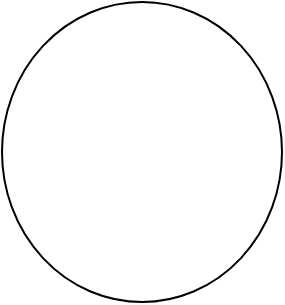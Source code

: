<mxfile version="24.3.1" type="device">
  <diagram name="Page-1" id="N7RqCoPDbs_SjNwk-ACq">
    <mxGraphModel dx="1039" dy="560" grid="1" gridSize="10" guides="1" tooltips="1" connect="1" arrows="1" fold="1" page="1" pageScale="1" pageWidth="850" pageHeight="1100" math="0" shadow="0">
      <root>
        <mxCell id="0" />
        <mxCell id="1" parent="0" />
        <mxCell id="tDpUGt-Kb1wleKsrETEu-1" value="" style="ellipse;whiteSpace=wrap;html=1;direction=north;" vertex="1" parent="1">
          <mxGeometry x="335" y="205" width="140" height="150" as="geometry" />
        </mxCell>
      </root>
    </mxGraphModel>
  </diagram>
</mxfile>
